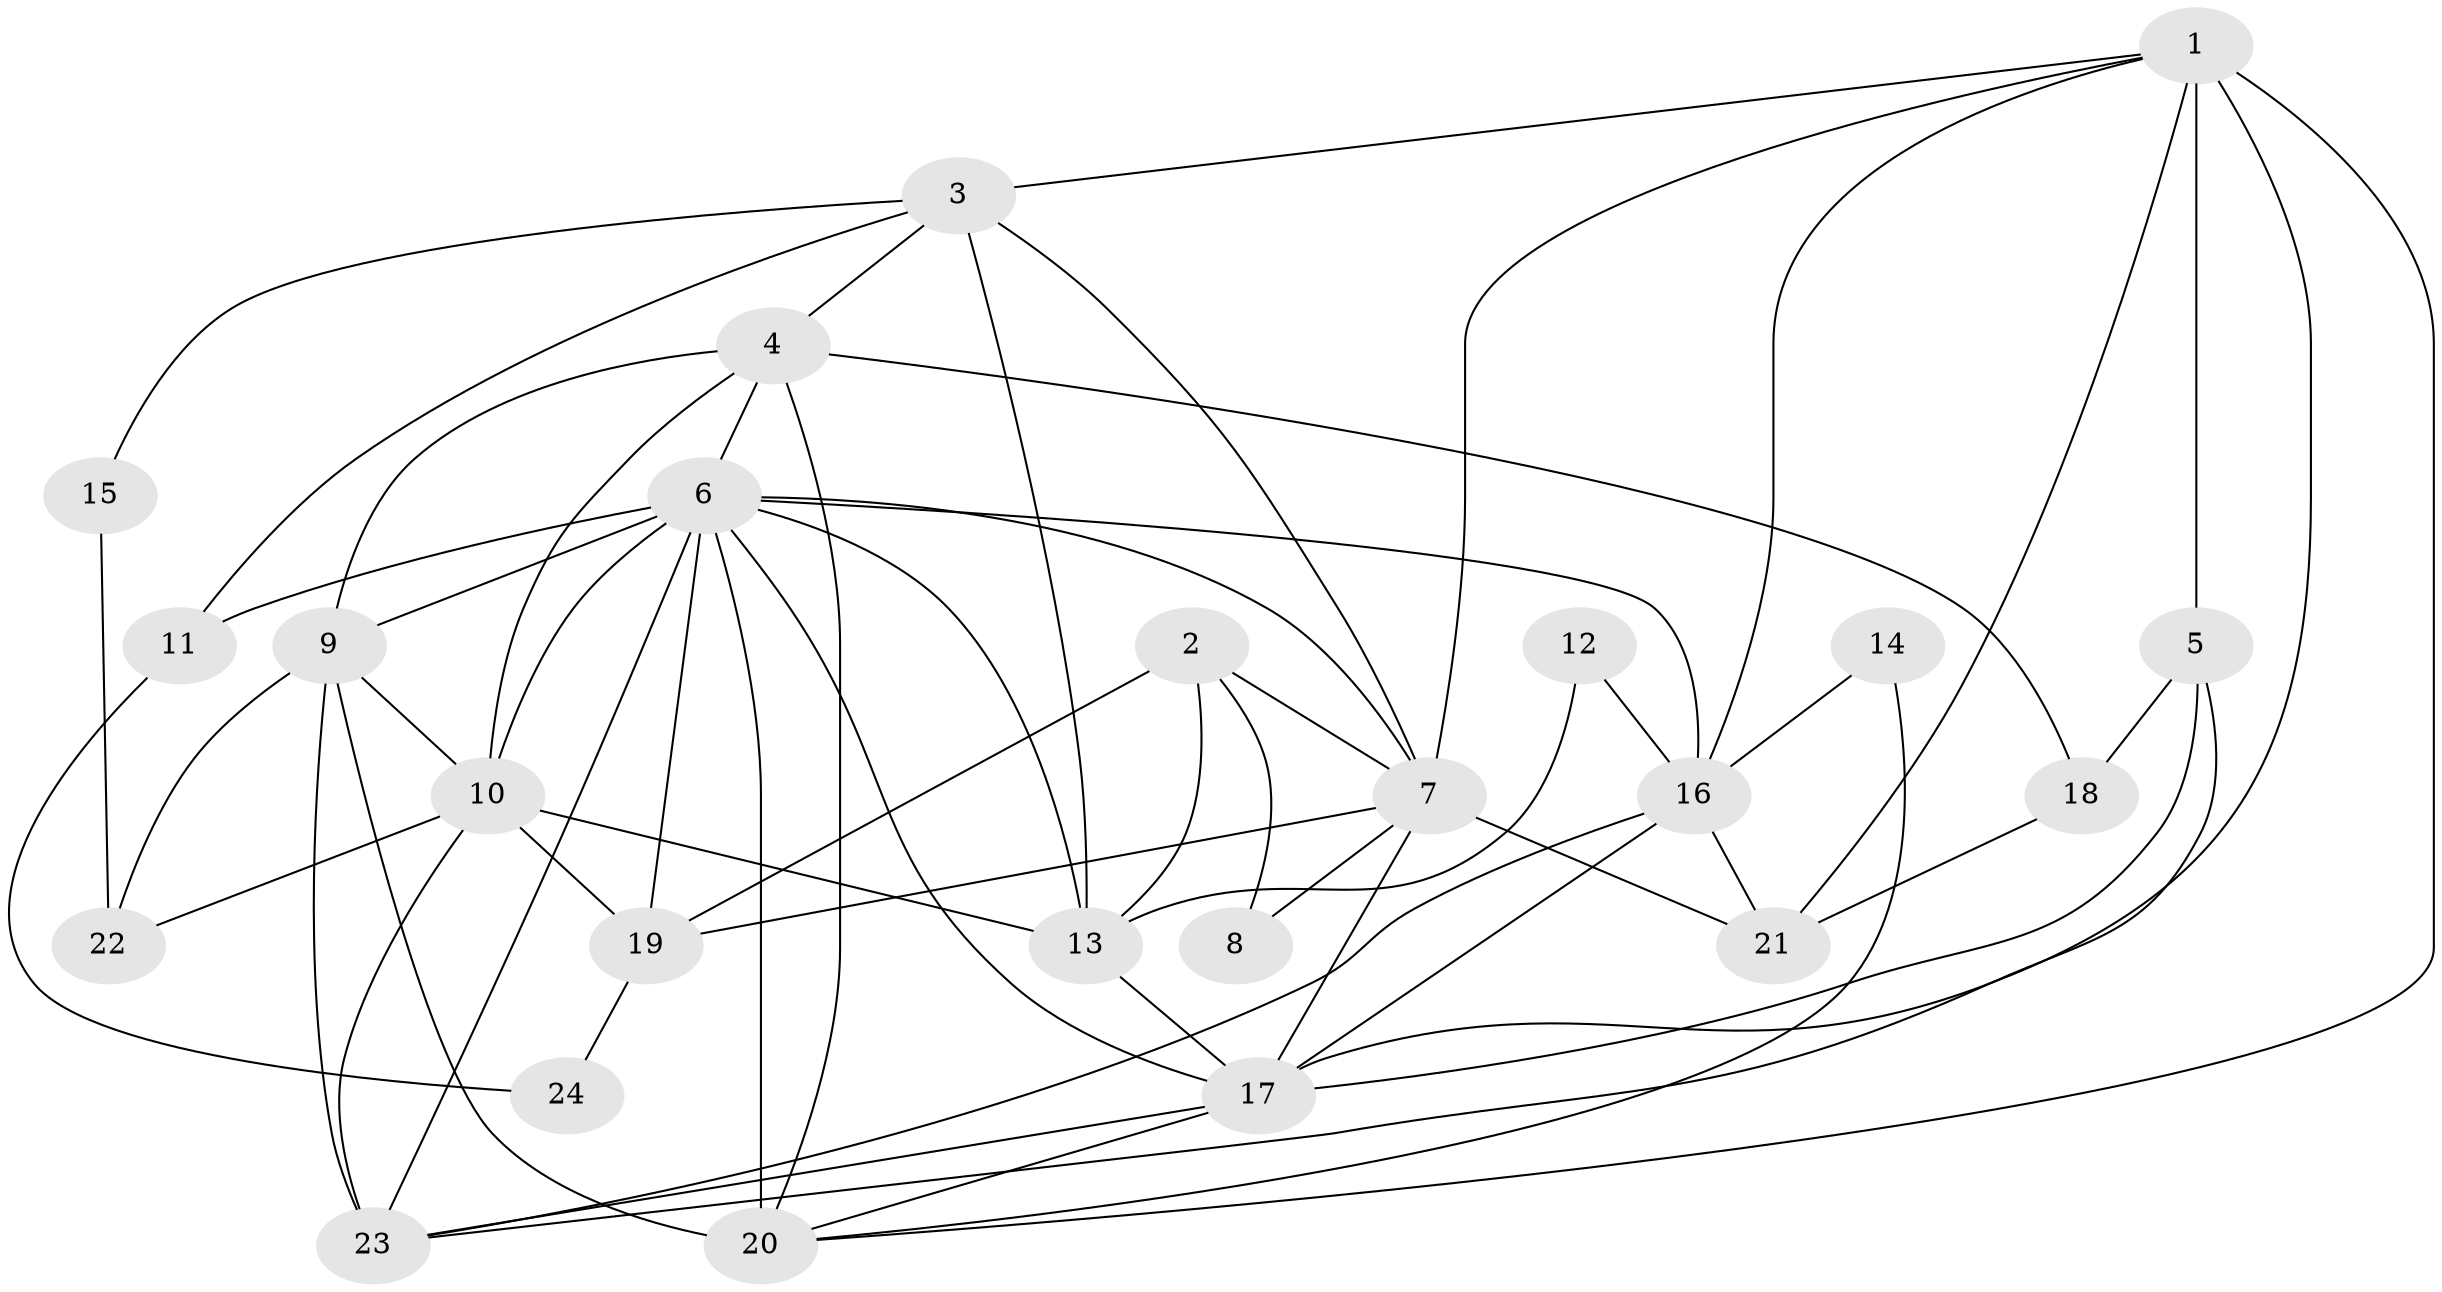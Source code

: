 // original degree distribution, {6: 0.1016949152542373, 4: 0.2542372881355932, 3: 0.288135593220339, 5: 0.23728813559322035, 2: 0.1016949152542373, 7: 0.01694915254237288}
// Generated by graph-tools (version 1.1) at 2025/51/03/04/25 22:51:02]
// undirected, 24 vertices, 60 edges
graph export_dot {
  node [color=gray90,style=filled];
  1;
  2;
  3;
  4;
  5;
  6;
  7;
  8;
  9;
  10;
  11;
  12;
  13;
  14;
  15;
  16;
  17;
  18;
  19;
  20;
  21;
  22;
  23;
  24;
  1 -- 3 [weight=1.0];
  1 -- 5 [weight=3.0];
  1 -- 7 [weight=1.0];
  1 -- 16 [weight=1.0];
  1 -- 17 [weight=1.0];
  1 -- 20 [weight=1.0];
  1 -- 21 [weight=1.0];
  2 -- 7 [weight=2.0];
  2 -- 8 [weight=1.0];
  2 -- 13 [weight=1.0];
  2 -- 19 [weight=1.0];
  3 -- 4 [weight=1.0];
  3 -- 7 [weight=1.0];
  3 -- 11 [weight=1.0];
  3 -- 13 [weight=1.0];
  3 -- 15 [weight=1.0];
  4 -- 6 [weight=1.0];
  4 -- 9 [weight=2.0];
  4 -- 10 [weight=1.0];
  4 -- 18 [weight=1.0];
  4 -- 20 [weight=2.0];
  5 -- 17 [weight=2.0];
  5 -- 18 [weight=1.0];
  5 -- 23 [weight=1.0];
  6 -- 7 [weight=2.0];
  6 -- 9 [weight=2.0];
  6 -- 10 [weight=1.0];
  6 -- 11 [weight=1.0];
  6 -- 13 [weight=1.0];
  6 -- 16 [weight=1.0];
  6 -- 17 [weight=1.0];
  6 -- 19 [weight=2.0];
  6 -- 20 [weight=2.0];
  6 -- 23 [weight=2.0];
  7 -- 8 [weight=1.0];
  7 -- 17 [weight=2.0];
  7 -- 19 [weight=1.0];
  7 -- 21 [weight=1.0];
  9 -- 10 [weight=1.0];
  9 -- 20 [weight=4.0];
  9 -- 22 [weight=2.0];
  9 -- 23 [weight=1.0];
  10 -- 13 [weight=1.0];
  10 -- 19 [weight=2.0];
  10 -- 22 [weight=1.0];
  10 -- 23 [weight=1.0];
  11 -- 24 [weight=1.0];
  12 -- 13 [weight=1.0];
  12 -- 16 [weight=1.0];
  13 -- 17 [weight=3.0];
  14 -- 16 [weight=1.0];
  14 -- 20 [weight=1.0];
  15 -- 22 [weight=1.0];
  16 -- 17 [weight=1.0];
  16 -- 21 [weight=1.0];
  16 -- 23 [weight=1.0];
  17 -- 20 [weight=1.0];
  17 -- 23 [weight=1.0];
  18 -- 21 [weight=2.0];
  19 -- 24 [weight=1.0];
}
